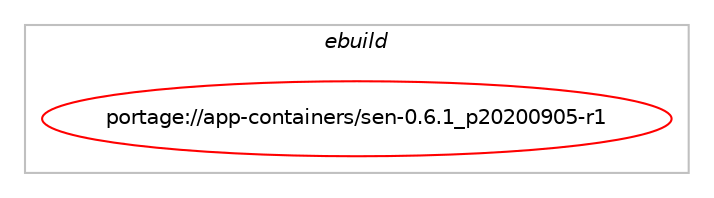digraph prolog {

# *************
# Graph options
# *************

newrank=true;
concentrate=true;
compound=true;
graph [rankdir=LR,fontname=Helvetica,fontsize=10,ranksep=1.5];#, ranksep=2.5, nodesep=0.2];
edge  [arrowhead=vee];
node  [fontname=Helvetica,fontsize=10];

# **********
# The ebuild
# **********

subgraph cluster_leftcol {
color=gray;
label=<<i>ebuild</i>>;
id [label="portage://app-containers/sen-0.6.1_p20200905-r1", color=red, width=4, href="../app-containers/sen-0.6.1_p20200905-r1.svg"];
}

# ****************
# The dependencies
# ****************

subgraph cluster_midcol {
color=gray;
label=<<i>dependencies</i>>;
subgraph cluster_compile {
fillcolor="#eeeeee";
style=filled;
label=<<i>compile</i>>;
}
subgraph cluster_compileandrun {
fillcolor="#eeeeee";
style=filled;
label=<<i>compile and run</i>>;
}
subgraph cluster_run {
fillcolor="#eeeeee";
style=filled;
label=<<i>run</i>>;
# *** BEGIN UNKNOWN DEPENDENCY TYPE (TODO) ***
# id -> equal(use_conditional_group(positive,python_targets_python3_10,portage://app-containers/sen-0.6.1_p20200905-r1,[package_dependency(portage://app-containers/sen-0.6.1_p20200905-r1,run,no,dev-lang,python,none,[,,],[slot(3.10)],[])]))
# *** END UNKNOWN DEPENDENCY TYPE (TODO) ***

# *** BEGIN UNKNOWN DEPENDENCY TYPE (TODO) ***
# id -> equal(use_conditional_group(positive,python_targets_python3_11,portage://app-containers/sen-0.6.1_p20200905-r1,[package_dependency(portage://app-containers/sen-0.6.1_p20200905-r1,run,no,dev-lang,python,none,[,,],[slot(3.11)],[])]))
# *** END UNKNOWN DEPENDENCY TYPE (TODO) ***

# *** BEGIN UNKNOWN DEPENDENCY TYPE (TODO) ***
# id -> equal(package_dependency(portage://app-containers/sen-0.6.1_p20200905-r1,run,no,dev-python,docker,none,[,,],[],[use(optenable(python_targets_python3_10),negative),use(optenable(python_targets_python3_11),negative)]))
# *** END UNKNOWN DEPENDENCY TYPE (TODO) ***

# *** BEGIN UNKNOWN DEPENDENCY TYPE (TODO) ***
# id -> equal(package_dependency(portage://app-containers/sen-0.6.1_p20200905-r1,run,no,dev-python,urwid,none,[,,],[],[use(optenable(python_targets_python3_10),negative),use(optenable(python_targets_python3_11),negative)]))
# *** END UNKNOWN DEPENDENCY TYPE (TODO) ***

# *** BEGIN UNKNOWN DEPENDENCY TYPE (TODO) ***
# id -> equal(package_dependency(portage://app-containers/sen-0.6.1_p20200905-r1,run,no,dev-python,urwidtrees,none,[,,],[],[use(optenable(python_targets_python3_10),negative),use(optenable(python_targets_python3_11),negative)]))
# *** END UNKNOWN DEPENDENCY TYPE (TODO) ***

}
}

# **************
# The candidates
# **************

subgraph cluster_choices {
rank=same;
color=gray;
label=<<i>candidates</i>>;

}

}

